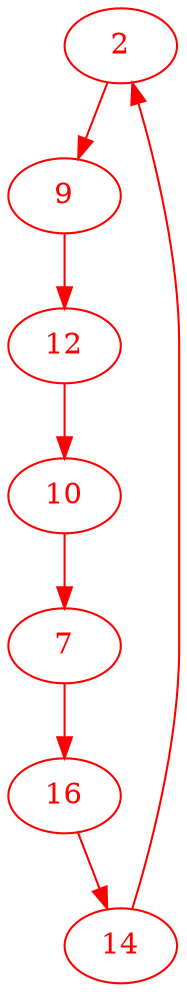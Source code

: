 digraph g{
node [color = red, fontcolor=red]; 2 7 9 10 12 14 16 ;
2 -> 9 [color=red] ;
7 -> 16 [color=red] ;
9 -> 12 [color=red] ;
10 -> 7 [color=red] ;
12 -> 10 [color=red] ;
14 -> 2 [color=red] ;
16 -> 14 [color=red] ;
}